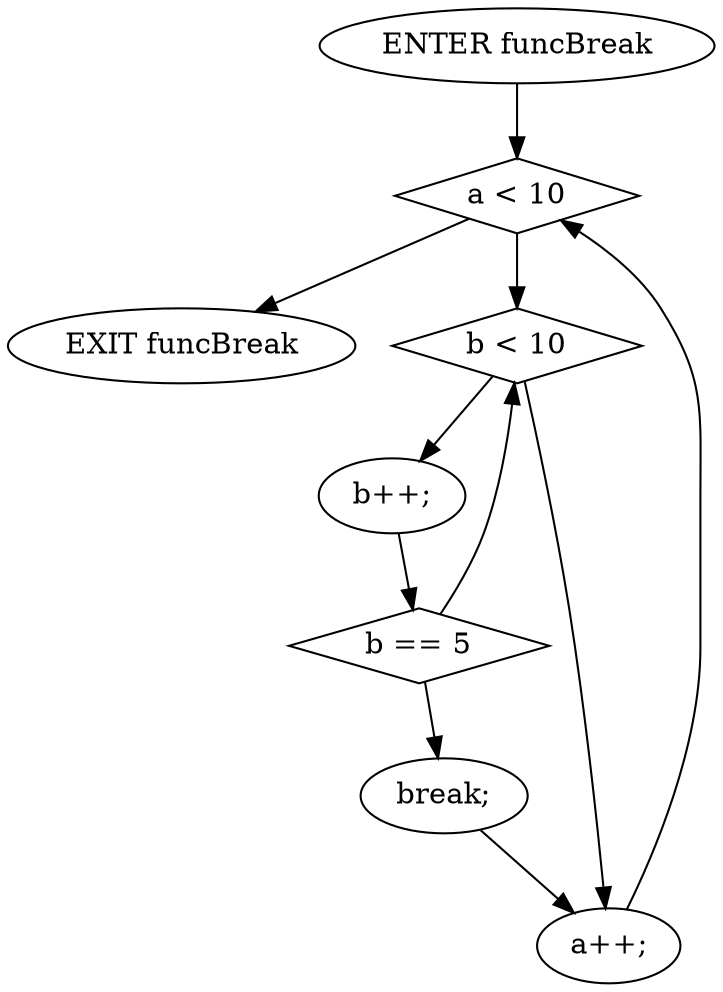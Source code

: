 digraph G {
  0 [ label="ENTER funcBreak" ];
  1 [ label="EXIT funcBreak" ];
  2 [ shape="diamond" label="a < 10" ];
  3 [ shape="diamond" label="b < 10" ];
  4 [ label="b++;" ];
  5 [ shape="diamond" label="b == 5" ];
  6 [ label="break;" ];
  7 [ label="a++;" ];
  0 -> 2;
  2 -> 3;
  3 -> 4;
  4 -> 5;
  5 -> 6;
  5 -> 3;
  3 -> 7;
  6 -> 7;
  7 -> 2;
  2 -> 1;
}
